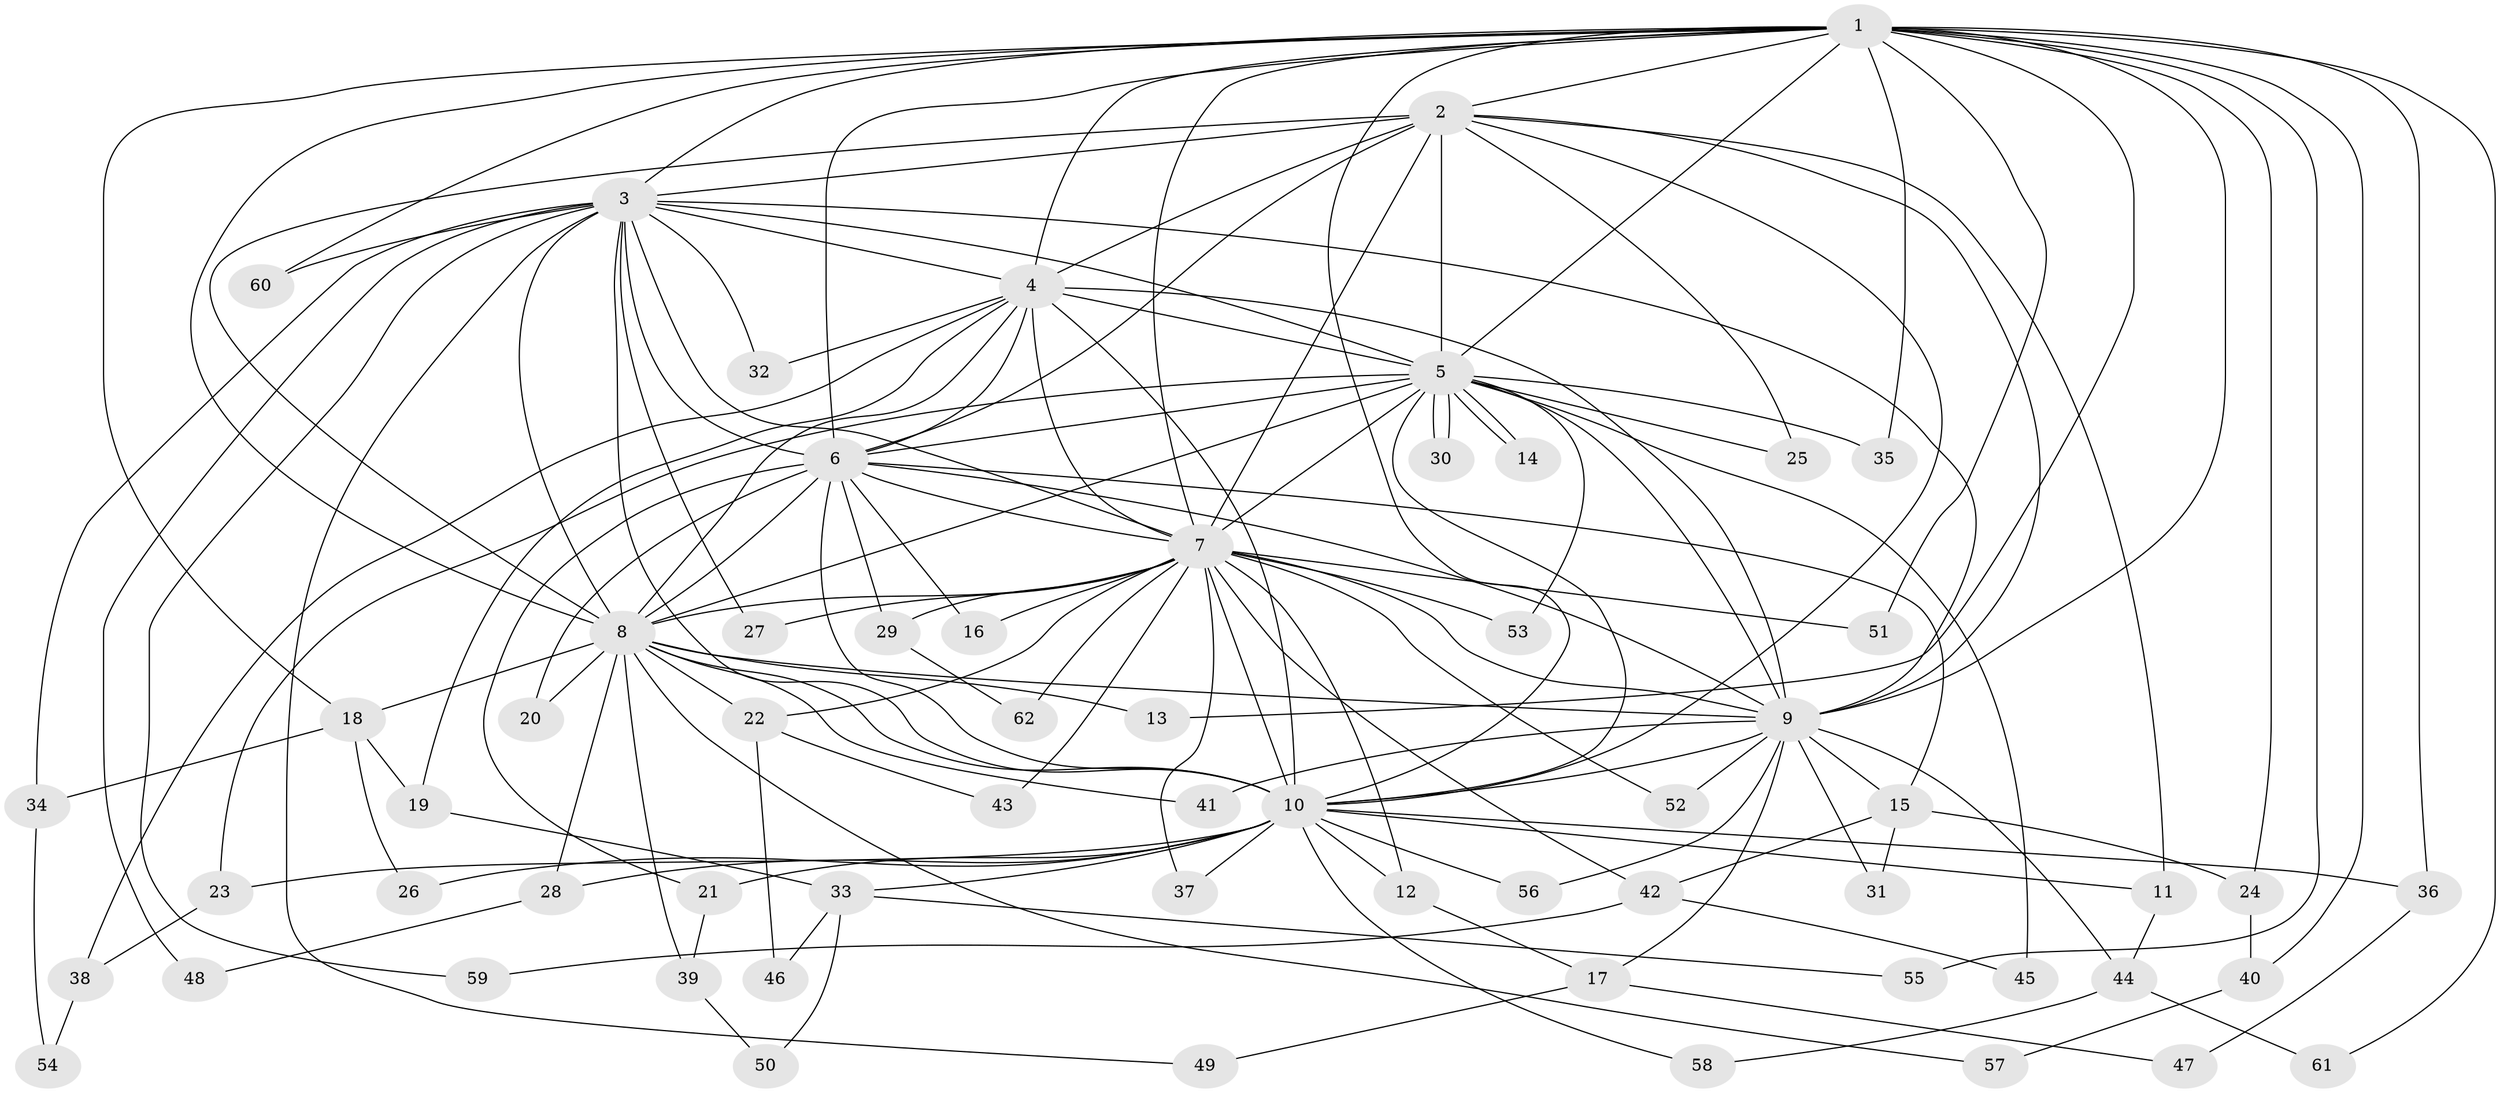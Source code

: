 // Generated by graph-tools (version 1.1) at 2025/13/03/09/25 04:13:58]
// undirected, 62 vertices, 149 edges
graph export_dot {
graph [start="1"]
  node [color=gray90,style=filled];
  1;
  2;
  3;
  4;
  5;
  6;
  7;
  8;
  9;
  10;
  11;
  12;
  13;
  14;
  15;
  16;
  17;
  18;
  19;
  20;
  21;
  22;
  23;
  24;
  25;
  26;
  27;
  28;
  29;
  30;
  31;
  32;
  33;
  34;
  35;
  36;
  37;
  38;
  39;
  40;
  41;
  42;
  43;
  44;
  45;
  46;
  47;
  48;
  49;
  50;
  51;
  52;
  53;
  54;
  55;
  56;
  57;
  58;
  59;
  60;
  61;
  62;
  1 -- 2;
  1 -- 3;
  1 -- 4;
  1 -- 5;
  1 -- 6;
  1 -- 7;
  1 -- 8;
  1 -- 9;
  1 -- 10;
  1 -- 13;
  1 -- 18;
  1 -- 24;
  1 -- 35;
  1 -- 36;
  1 -- 40;
  1 -- 51;
  1 -- 55;
  1 -- 60;
  1 -- 61;
  2 -- 3;
  2 -- 4;
  2 -- 5;
  2 -- 6;
  2 -- 7;
  2 -- 8;
  2 -- 9;
  2 -- 10;
  2 -- 11;
  2 -- 25;
  3 -- 4;
  3 -- 5;
  3 -- 6;
  3 -- 7;
  3 -- 8;
  3 -- 9;
  3 -- 10;
  3 -- 27;
  3 -- 32;
  3 -- 34;
  3 -- 48;
  3 -- 49;
  3 -- 59;
  3 -- 60;
  4 -- 5;
  4 -- 6;
  4 -- 7;
  4 -- 8;
  4 -- 9;
  4 -- 10;
  4 -- 19;
  4 -- 32;
  4 -- 38;
  5 -- 6;
  5 -- 7;
  5 -- 8;
  5 -- 9;
  5 -- 10;
  5 -- 14;
  5 -- 14;
  5 -- 23;
  5 -- 25;
  5 -- 30;
  5 -- 30;
  5 -- 35;
  5 -- 45;
  5 -- 53;
  6 -- 7;
  6 -- 8;
  6 -- 9;
  6 -- 10;
  6 -- 15;
  6 -- 16;
  6 -- 20;
  6 -- 21;
  6 -- 29;
  7 -- 8;
  7 -- 9;
  7 -- 10;
  7 -- 12;
  7 -- 16;
  7 -- 22;
  7 -- 27;
  7 -- 29;
  7 -- 37;
  7 -- 42;
  7 -- 43;
  7 -- 51;
  7 -- 52;
  7 -- 53;
  7 -- 62;
  8 -- 9;
  8 -- 10;
  8 -- 13;
  8 -- 18;
  8 -- 20;
  8 -- 22;
  8 -- 28;
  8 -- 39;
  8 -- 41;
  8 -- 57;
  9 -- 10;
  9 -- 15;
  9 -- 17;
  9 -- 31;
  9 -- 41;
  9 -- 44;
  9 -- 52;
  9 -- 56;
  10 -- 11;
  10 -- 12;
  10 -- 21;
  10 -- 23;
  10 -- 26;
  10 -- 28;
  10 -- 33;
  10 -- 36;
  10 -- 37;
  10 -- 56;
  10 -- 58;
  11 -- 44;
  12 -- 17;
  15 -- 24;
  15 -- 31;
  15 -- 42;
  17 -- 47;
  17 -- 49;
  18 -- 19;
  18 -- 26;
  18 -- 34;
  19 -- 33;
  21 -- 39;
  22 -- 43;
  22 -- 46;
  23 -- 38;
  24 -- 40;
  28 -- 48;
  29 -- 62;
  33 -- 46;
  33 -- 50;
  33 -- 55;
  34 -- 54;
  36 -- 47;
  38 -- 54;
  39 -- 50;
  40 -- 57;
  42 -- 45;
  42 -- 59;
  44 -- 58;
  44 -- 61;
}
